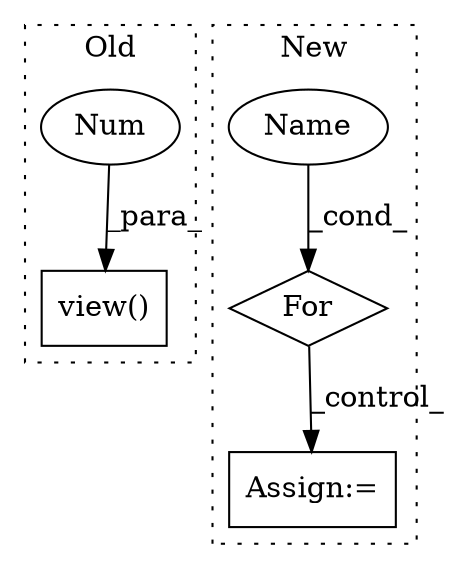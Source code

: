 digraph G {
subgraph cluster0 {
1 [label="view()" a="75" s="7559,7591" l="18,1" shape="box"];
5 [label="Num" a="76" s="7577" l="2" shape="ellipse"];
label = "Old";
style="dotted";
}
subgraph cluster1 {
2 [label="For" a="107" s="7617,7645" l="4,15" shape="diamond"];
3 [label="Assign:=" a="68" s="7661" l="3" shape="box"];
4 [label="Name" a="87" s="7627" l="4" shape="ellipse"];
label = "New";
style="dotted";
}
2 -> 3 [label="_control_"];
4 -> 2 [label="_cond_"];
5 -> 1 [label="_para_"];
}